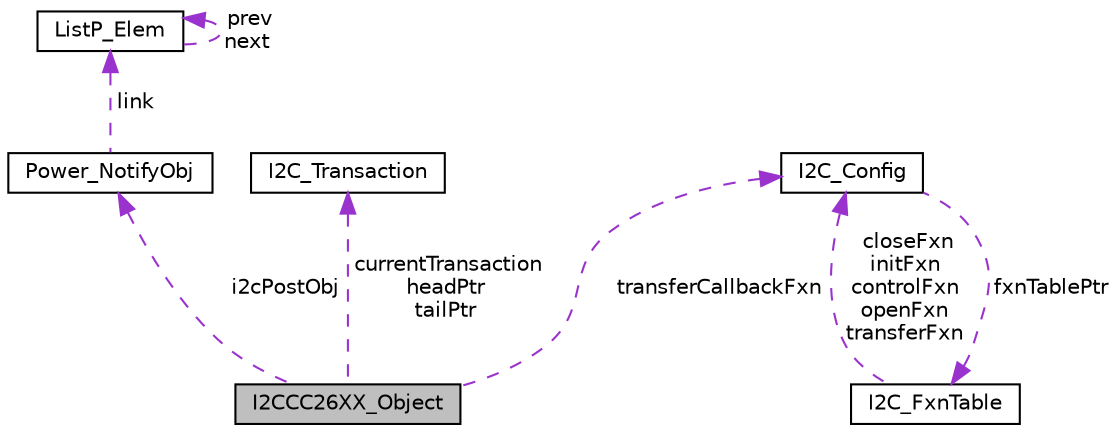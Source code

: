digraph "I2CCC26XX_Object"
{
  edge [fontname="Helvetica",fontsize="10",labelfontname="Helvetica",labelfontsize="10"];
  node [fontname="Helvetica",fontsize="10",shape=record];
  Node1 [label="I2CCC26XX_Object",height=0.2,width=0.4,color="black", fillcolor="grey75", style="filled", fontcolor="black"];
  Node2 -> Node1 [dir="back",color="darkorchid3",fontsize="10",style="dashed",label=" i2cPostObj" ,fontname="Helvetica"];
  Node2 [label="Power_NotifyObj",height=0.2,width=0.4,color="black", fillcolor="white", style="filled",URL="$struct_power___notify_obj.html",tooltip="Power notify object structure. "];
  Node3 -> Node2 [dir="back",color="darkorchid3",fontsize="10",style="dashed",label=" link" ,fontname="Helvetica"];
  Node3 [label="ListP_Elem",height=0.2,width=0.4,color="black", fillcolor="white", style="filled",URL="$struct_list_p___elem.html"];
  Node3 -> Node3 [dir="back",color="darkorchid3",fontsize="10",style="dashed",label=" prev\nnext" ,fontname="Helvetica"];
  Node4 -> Node1 [dir="back",color="darkorchid3",fontsize="10",style="dashed",label=" currentTransaction\nheadPtr\ntailPtr" ,fontname="Helvetica"];
  Node4 [label="I2C_Transaction",height=0.2,width=0.4,color="black", fillcolor="white", style="filled",URL="$struct_i2_c___transaction.html",tooltip="I2C transaction. "];
  Node5 -> Node1 [dir="back",color="darkorchid3",fontsize="10",style="dashed",label=" transferCallbackFxn" ,fontname="Helvetica"];
  Node5 [label="I2C_Config",height=0.2,width=0.4,color="black", fillcolor="white", style="filled",URL="$struct_i2_c___config.html",tooltip="I2C Global configuration. "];
  Node6 -> Node5 [dir="back",color="darkorchid3",fontsize="10",style="dashed",label=" fxnTablePtr" ,fontname="Helvetica"];
  Node6 [label="I2C_FxnTable",height=0.2,width=0.4,color="black", fillcolor="white", style="filled",URL="$struct_i2_c___fxn_table.html",tooltip="The definition of a I2C function table that contains the required set of functions to control a speci..."];
  Node5 -> Node6 [dir="back",color="darkorchid3",fontsize="10",style="dashed",label=" closeFxn\ninitFxn\ncontrolFxn\nopenFxn\ntransferFxn" ,fontname="Helvetica"];
}

